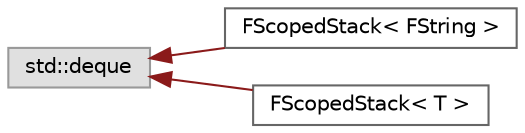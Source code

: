 digraph "类继承关系图"
{
 // INTERACTIVE_SVG=YES
 // LATEX_PDF_SIZE
  bgcolor="transparent";
  edge [fontname=Helvetica,fontsize=10,labelfontname=Helvetica,labelfontsize=10];
  node [fontname=Helvetica,fontsize=10,shape=box,height=0.2,width=0.4];
  rankdir="LR";
  Node0 [id="Node000000",label="std::deque",height=0.2,width=0.4,color="grey60", fillcolor="#E0E0E0", style="filled",tooltip=" "];
  Node0 -> Node1 [id="edge205_Node000000_Node000001",dir="back",color="firebrick4",style="solid",tooltip=" "];
  Node1 [id="Node000001",label="FScopedStack\< FString \>",height=0.2,width=0.4,color="grey40", fillcolor="white", style="filled",URL="$d0/d93/classFScopedStack.html",tooltip=" "];
  Node0 -> Node2 [id="edge206_Node000000_Node000002",dir="back",color="firebrick4",style="solid",tooltip=" "];
  Node2 [id="Node000002",label="FScopedStack\< T \>",height=0.2,width=0.4,color="grey40", fillcolor="white", style="filled",URL="$d0/d93/classFScopedStack.html",tooltip="A stack to keep track of nested scopes."];
}

